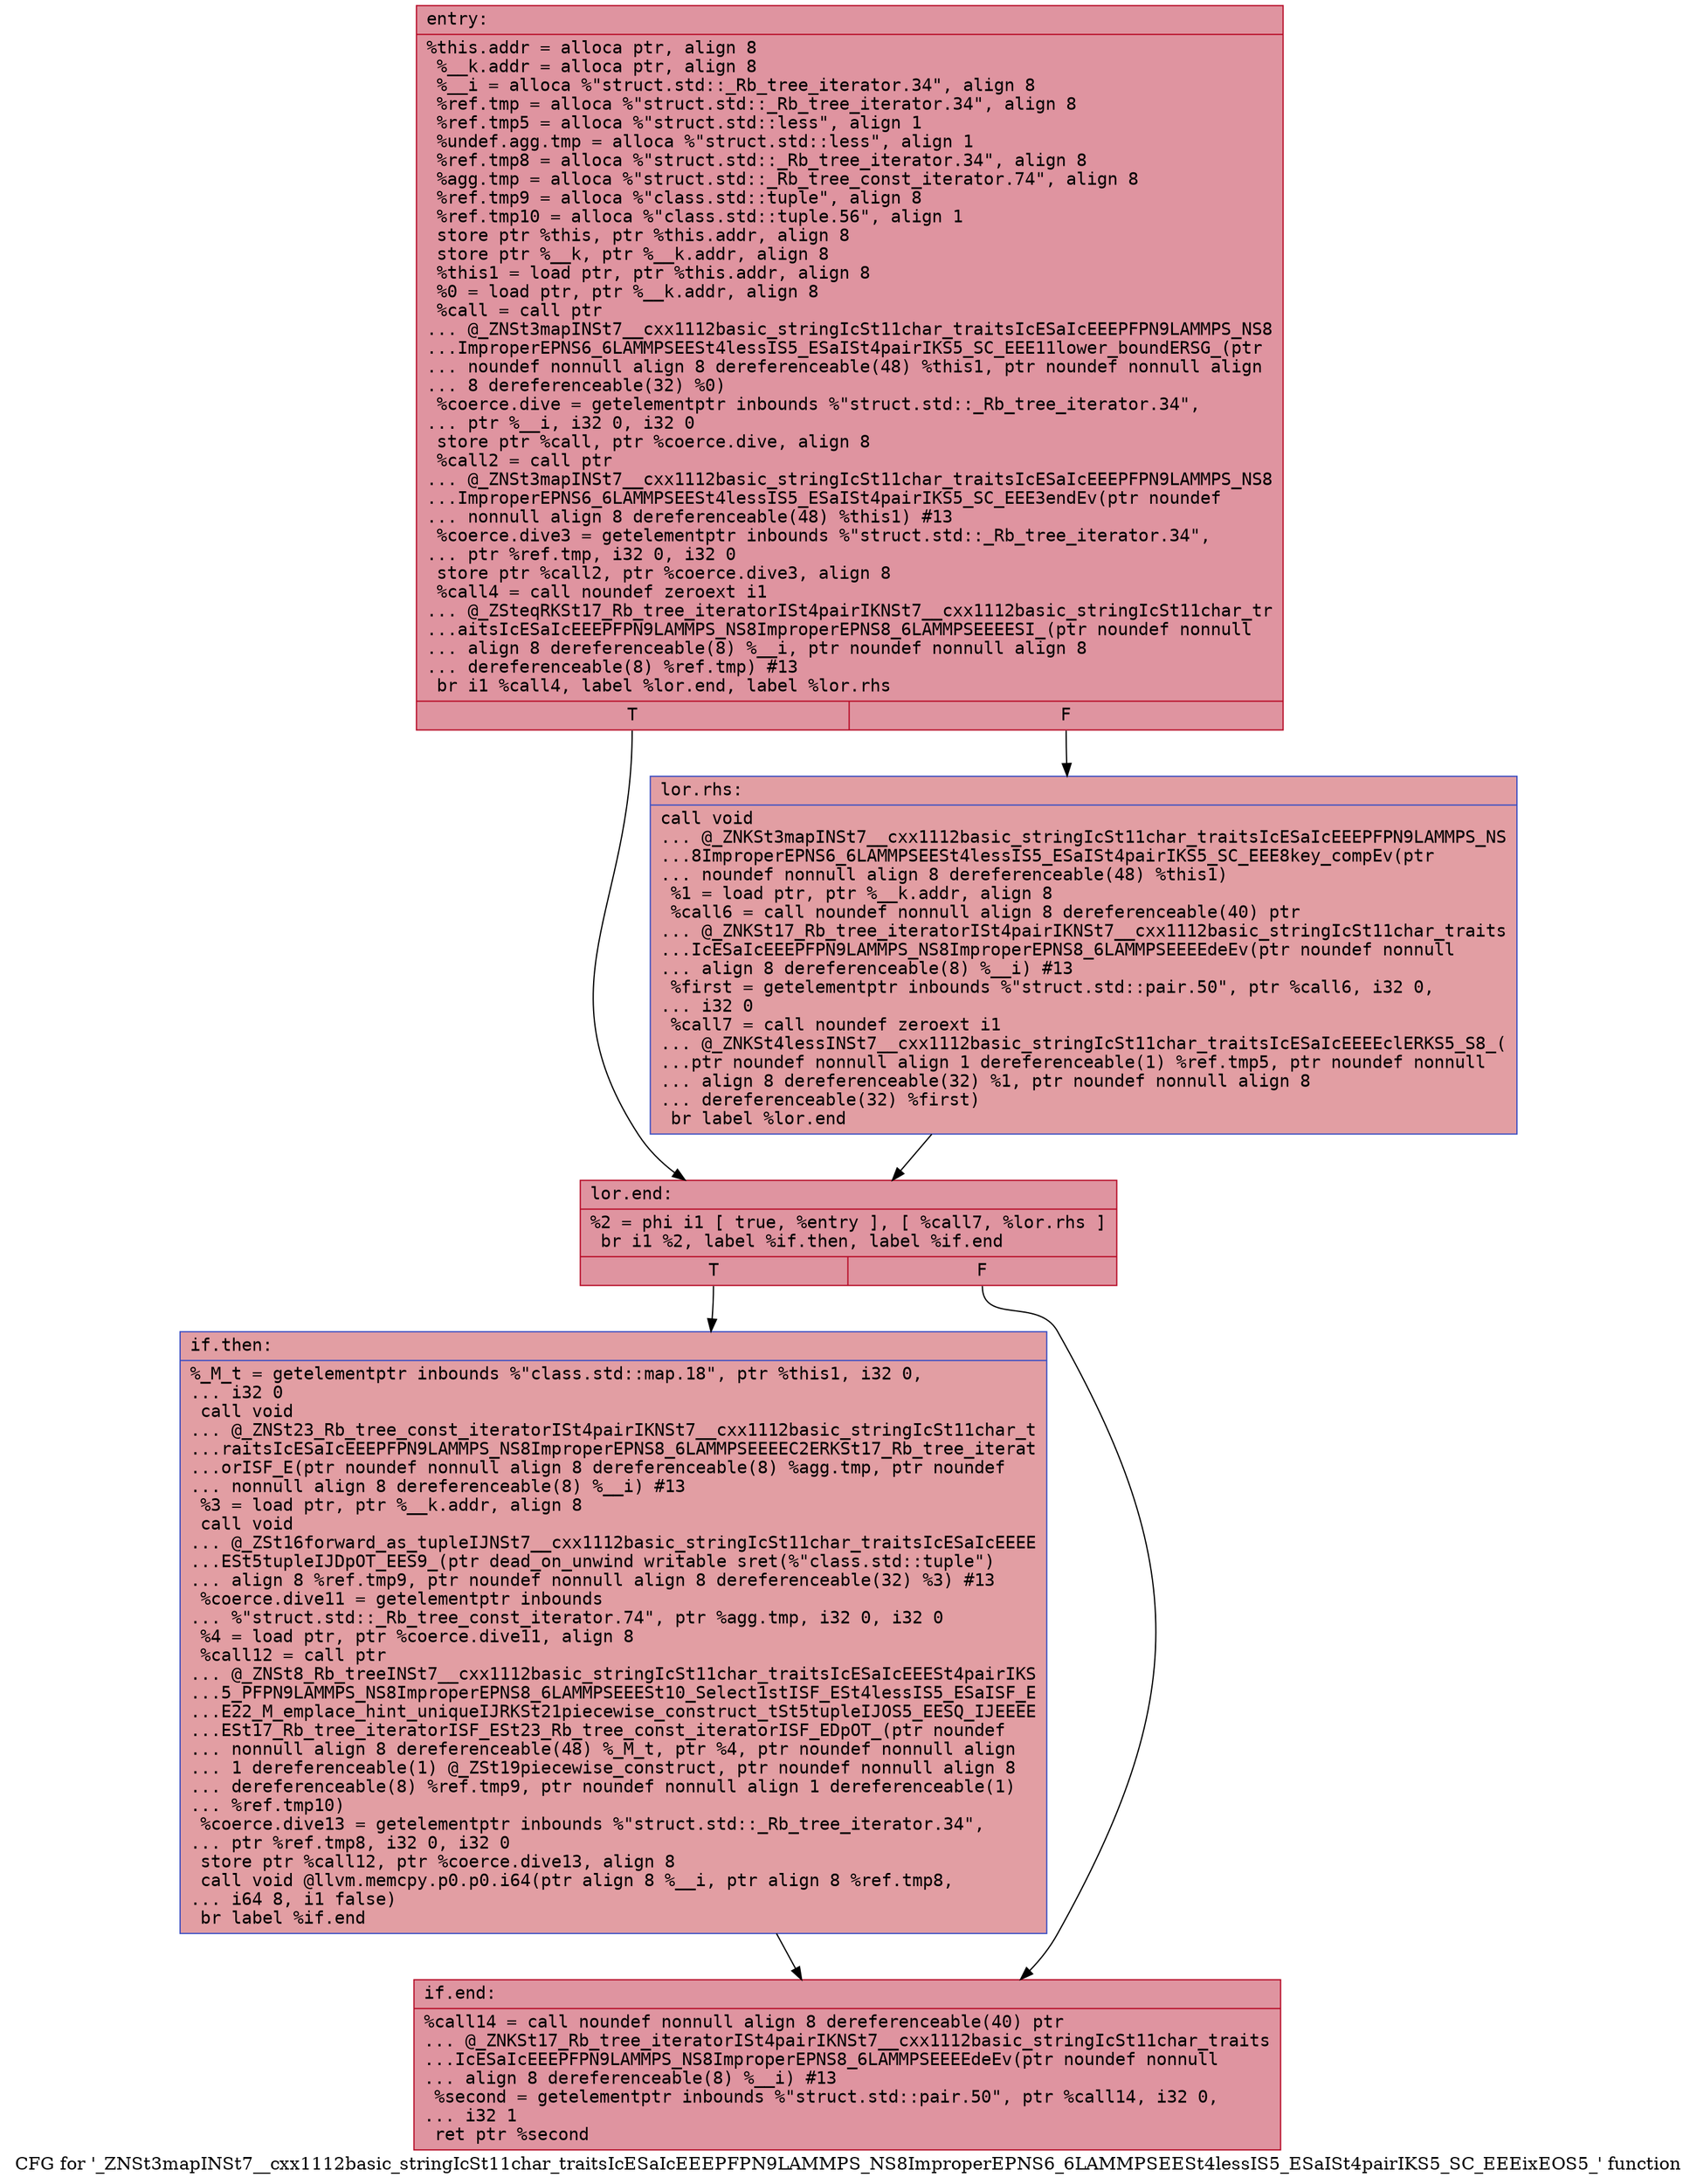 digraph "CFG for '_ZNSt3mapINSt7__cxx1112basic_stringIcSt11char_traitsIcESaIcEEEPFPN9LAMMPS_NS8ImproperEPNS6_6LAMMPSEESt4lessIS5_ESaISt4pairIKS5_SC_EEEixEOS5_' function" {
	label="CFG for '_ZNSt3mapINSt7__cxx1112basic_stringIcSt11char_traitsIcESaIcEEEPFPN9LAMMPS_NS8ImproperEPNS6_6LAMMPSEESt4lessIS5_ESaISt4pairIKS5_SC_EEEixEOS5_' function";

	Node0x563a5e01ef70 [shape=record,color="#b70d28ff", style=filled, fillcolor="#b70d2870" fontname="Courier",label="{entry:\l|  %this.addr = alloca ptr, align 8\l  %__k.addr = alloca ptr, align 8\l  %__i = alloca %\"struct.std::_Rb_tree_iterator.34\", align 8\l  %ref.tmp = alloca %\"struct.std::_Rb_tree_iterator.34\", align 8\l  %ref.tmp5 = alloca %\"struct.std::less\", align 1\l  %undef.agg.tmp = alloca %\"struct.std::less\", align 1\l  %ref.tmp8 = alloca %\"struct.std::_Rb_tree_iterator.34\", align 8\l  %agg.tmp = alloca %\"struct.std::_Rb_tree_const_iterator.74\", align 8\l  %ref.tmp9 = alloca %\"class.std::tuple\", align 8\l  %ref.tmp10 = alloca %\"class.std::tuple.56\", align 1\l  store ptr %this, ptr %this.addr, align 8\l  store ptr %__k, ptr %__k.addr, align 8\l  %this1 = load ptr, ptr %this.addr, align 8\l  %0 = load ptr, ptr %__k.addr, align 8\l  %call = call ptr\l... @_ZNSt3mapINSt7__cxx1112basic_stringIcSt11char_traitsIcESaIcEEEPFPN9LAMMPS_NS8\l...ImproperEPNS6_6LAMMPSEESt4lessIS5_ESaISt4pairIKS5_SC_EEE11lower_boundERSG_(ptr\l... noundef nonnull align 8 dereferenceable(48) %this1, ptr noundef nonnull align\l... 8 dereferenceable(32) %0)\l  %coerce.dive = getelementptr inbounds %\"struct.std::_Rb_tree_iterator.34\",\l... ptr %__i, i32 0, i32 0\l  store ptr %call, ptr %coerce.dive, align 8\l  %call2 = call ptr\l... @_ZNSt3mapINSt7__cxx1112basic_stringIcSt11char_traitsIcESaIcEEEPFPN9LAMMPS_NS8\l...ImproperEPNS6_6LAMMPSEESt4lessIS5_ESaISt4pairIKS5_SC_EEE3endEv(ptr noundef\l... nonnull align 8 dereferenceable(48) %this1) #13\l  %coerce.dive3 = getelementptr inbounds %\"struct.std::_Rb_tree_iterator.34\",\l... ptr %ref.tmp, i32 0, i32 0\l  store ptr %call2, ptr %coerce.dive3, align 8\l  %call4 = call noundef zeroext i1\l... @_ZSteqRKSt17_Rb_tree_iteratorISt4pairIKNSt7__cxx1112basic_stringIcSt11char_tr\l...aitsIcESaIcEEEPFPN9LAMMPS_NS8ImproperEPNS8_6LAMMPSEEEESI_(ptr noundef nonnull\l... align 8 dereferenceable(8) %__i, ptr noundef nonnull align 8\l... dereferenceable(8) %ref.tmp) #13\l  br i1 %call4, label %lor.end, label %lor.rhs\l|{<s0>T|<s1>F}}"];
	Node0x563a5e01ef70:s0 -> Node0x563a5e020290[tooltip="entry -> lor.end\nProbability 50.00%" ];
	Node0x563a5e01ef70:s1 -> Node0x563a5e020340[tooltip="entry -> lor.rhs\nProbability 50.00%" ];
	Node0x563a5e020340 [shape=record,color="#3d50c3ff", style=filled, fillcolor="#be242e70" fontname="Courier",label="{lor.rhs:\l|  call void\l... @_ZNKSt3mapINSt7__cxx1112basic_stringIcSt11char_traitsIcESaIcEEEPFPN9LAMMPS_NS\l...8ImproperEPNS6_6LAMMPSEESt4lessIS5_ESaISt4pairIKS5_SC_EEE8key_compEv(ptr\l... noundef nonnull align 8 dereferenceable(48) %this1)\l  %1 = load ptr, ptr %__k.addr, align 8\l  %call6 = call noundef nonnull align 8 dereferenceable(40) ptr\l... @_ZNKSt17_Rb_tree_iteratorISt4pairIKNSt7__cxx1112basic_stringIcSt11char_traits\l...IcESaIcEEEPFPN9LAMMPS_NS8ImproperEPNS8_6LAMMPSEEEEdeEv(ptr noundef nonnull\l... align 8 dereferenceable(8) %__i) #13\l  %first = getelementptr inbounds %\"struct.std::pair.50\", ptr %call6, i32 0,\l... i32 0\l  %call7 = call noundef zeroext i1\l... @_ZNKSt4lessINSt7__cxx1112basic_stringIcSt11char_traitsIcESaIcEEEEclERKS5_S8_(\l...ptr noundef nonnull align 1 dereferenceable(1) %ref.tmp5, ptr noundef nonnull\l... align 8 dereferenceable(32) %1, ptr noundef nonnull align 8\l... dereferenceable(32) %first)\l  br label %lor.end\l}"];
	Node0x563a5e020340 -> Node0x563a5e020290[tooltip="lor.rhs -> lor.end\nProbability 100.00%" ];
	Node0x563a5e020290 [shape=record,color="#b70d28ff", style=filled, fillcolor="#b70d2870" fontname="Courier",label="{lor.end:\l|  %2 = phi i1 [ true, %entry ], [ %call7, %lor.rhs ]\l  br i1 %2, label %if.then, label %if.end\l|{<s0>T|<s1>F}}"];
	Node0x563a5e020290:s0 -> Node0x563a5e020cc0[tooltip="lor.end -> if.then\nProbability 50.00%" ];
	Node0x563a5e020290:s1 -> Node0x563a5e01f5c0[tooltip="lor.end -> if.end\nProbability 50.00%" ];
	Node0x563a5e020cc0 [shape=record,color="#3d50c3ff", style=filled, fillcolor="#be242e70" fontname="Courier",label="{if.then:\l|  %_M_t = getelementptr inbounds %\"class.std::map.18\", ptr %this1, i32 0,\l... i32 0\l  call void\l... @_ZNSt23_Rb_tree_const_iteratorISt4pairIKNSt7__cxx1112basic_stringIcSt11char_t\l...raitsIcESaIcEEEPFPN9LAMMPS_NS8ImproperEPNS8_6LAMMPSEEEEC2ERKSt17_Rb_tree_iterat\l...orISF_E(ptr noundef nonnull align 8 dereferenceable(8) %agg.tmp, ptr noundef\l... nonnull align 8 dereferenceable(8) %__i) #13\l  %3 = load ptr, ptr %__k.addr, align 8\l  call void\l... @_ZSt16forward_as_tupleIJNSt7__cxx1112basic_stringIcSt11char_traitsIcESaIcEEEE\l...ESt5tupleIJDpOT_EES9_(ptr dead_on_unwind writable sret(%\"class.std::tuple\")\l... align 8 %ref.tmp9, ptr noundef nonnull align 8 dereferenceable(32) %3) #13\l  %coerce.dive11 = getelementptr inbounds\l... %\"struct.std::_Rb_tree_const_iterator.74\", ptr %agg.tmp, i32 0, i32 0\l  %4 = load ptr, ptr %coerce.dive11, align 8\l  %call12 = call ptr\l... @_ZNSt8_Rb_treeINSt7__cxx1112basic_stringIcSt11char_traitsIcESaIcEEESt4pairIKS\l...5_PFPN9LAMMPS_NS8ImproperEPNS8_6LAMMPSEEESt10_Select1stISF_ESt4lessIS5_ESaISF_E\l...E22_M_emplace_hint_uniqueIJRKSt21piecewise_construct_tSt5tupleIJOS5_EESQ_IJEEEE\l...ESt17_Rb_tree_iteratorISF_ESt23_Rb_tree_const_iteratorISF_EDpOT_(ptr noundef\l... nonnull align 8 dereferenceable(48) %_M_t, ptr %4, ptr noundef nonnull align\l... 1 dereferenceable(1) @_ZSt19piecewise_construct, ptr noundef nonnull align 8\l... dereferenceable(8) %ref.tmp9, ptr noundef nonnull align 1 dereferenceable(1)\l... %ref.tmp10)\l  %coerce.dive13 = getelementptr inbounds %\"struct.std::_Rb_tree_iterator.34\",\l... ptr %ref.tmp8, i32 0, i32 0\l  store ptr %call12, ptr %coerce.dive13, align 8\l  call void @llvm.memcpy.p0.p0.i64(ptr align 8 %__i, ptr align 8 %ref.tmp8,\l... i64 8, i1 false)\l  br label %if.end\l}"];
	Node0x563a5e020cc0 -> Node0x563a5e01f5c0[tooltip="if.then -> if.end\nProbability 100.00%" ];
	Node0x563a5e01f5c0 [shape=record,color="#b70d28ff", style=filled, fillcolor="#b70d2870" fontname="Courier",label="{if.end:\l|  %call14 = call noundef nonnull align 8 dereferenceable(40) ptr\l... @_ZNKSt17_Rb_tree_iteratorISt4pairIKNSt7__cxx1112basic_stringIcSt11char_traits\l...IcESaIcEEEPFPN9LAMMPS_NS8ImproperEPNS8_6LAMMPSEEEEdeEv(ptr noundef nonnull\l... align 8 dereferenceable(8) %__i) #13\l  %second = getelementptr inbounds %\"struct.std::pair.50\", ptr %call14, i32 0,\l... i32 1\l  ret ptr %second\l}"];
}
